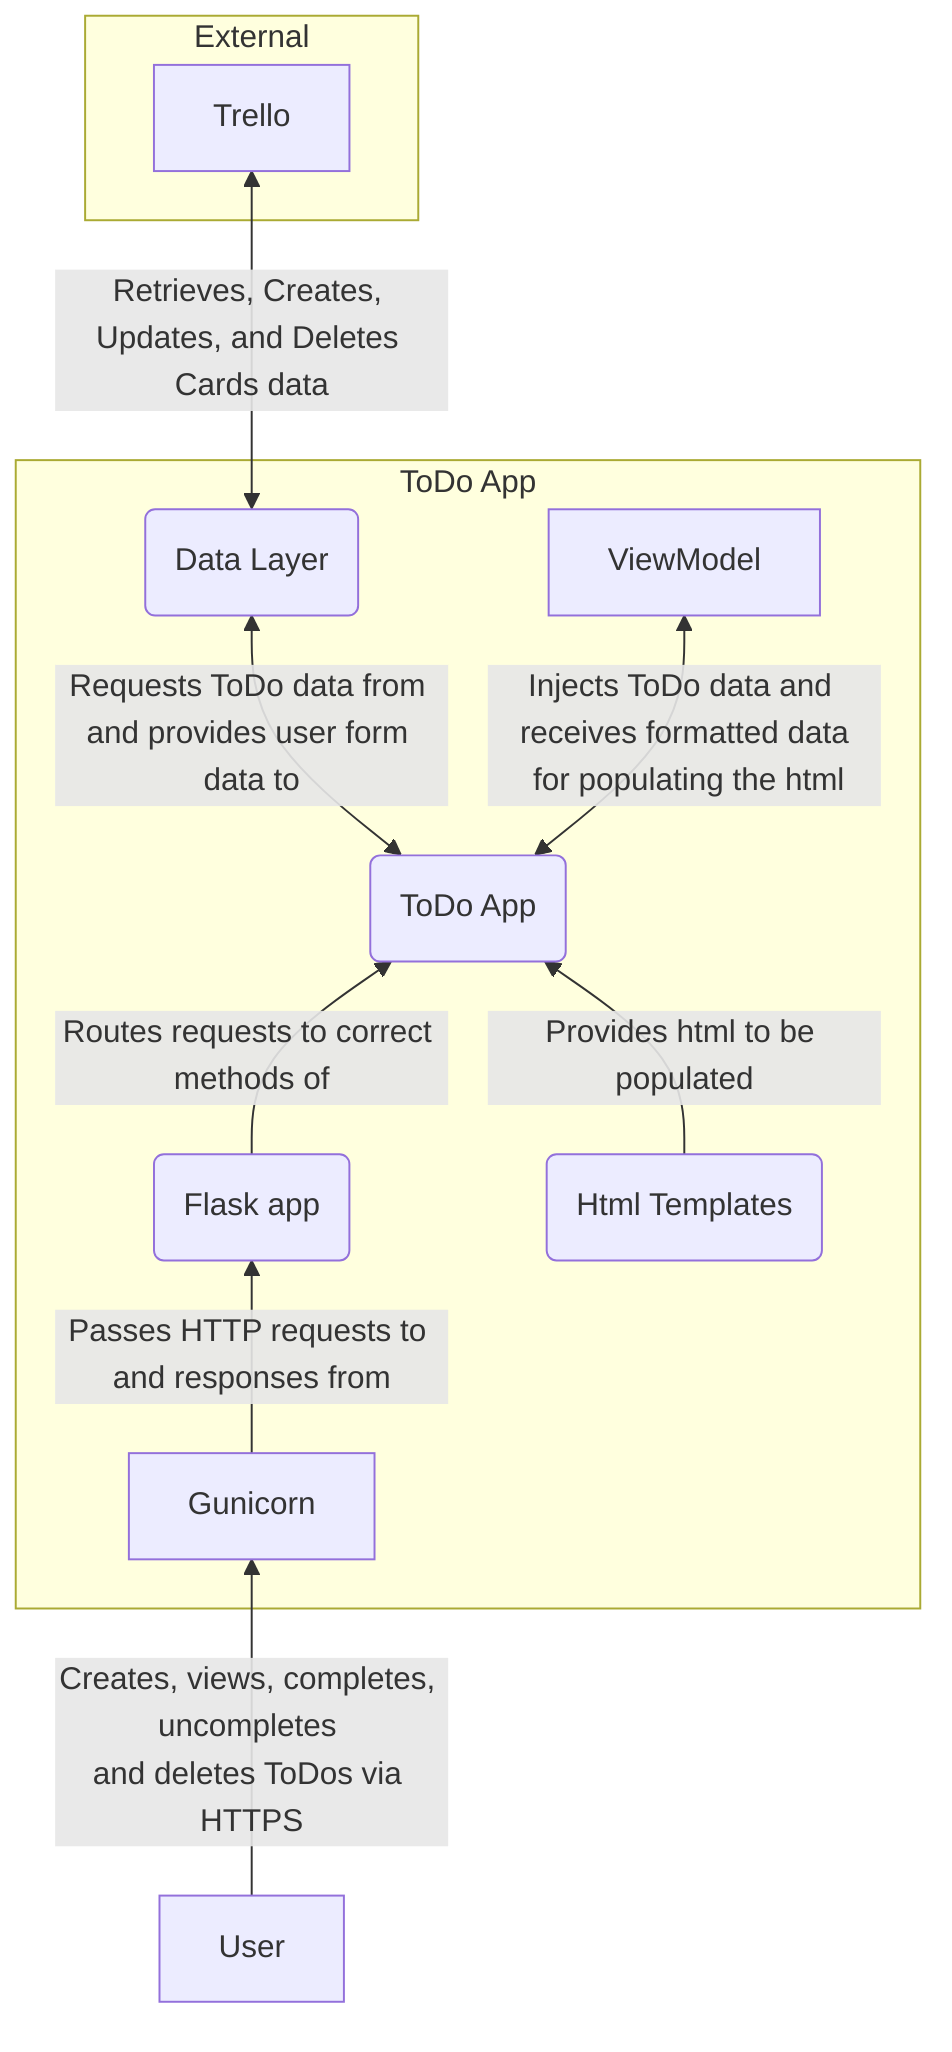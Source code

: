 flowchart BT
    User -->|Creates, views, completes, uncompletes \nand deletes ToDos via HTTPS| Gunicorn
    Gunicorn -->|Passes HTTP requests to and responses from| Flask(Flask app)
    Flask -->|Routes requests to correct methods of| ToDoApp(ToDo App)
    ToDoApp <-->|Requests ToDo data from \nand provides user form data to| DataLayer(Data Layer)
    ToDoApp <-->|Injects ToDo data and receives formatted data\n for populating the html| ViewModel
    HtmlTemplate(Html Templates) -->|Provides html to be populated| ToDoApp
    DataLayer <-->|Retrieves, Creates, Updates, and Deletes Cards data| Trello
    subgraph App [ToDo App]
        Gunicorn
        Flask
        ToDoApp
        HtmlTemplate
        ViewModel
        DataLayer
    end
    subgraph External
        Trello
    end